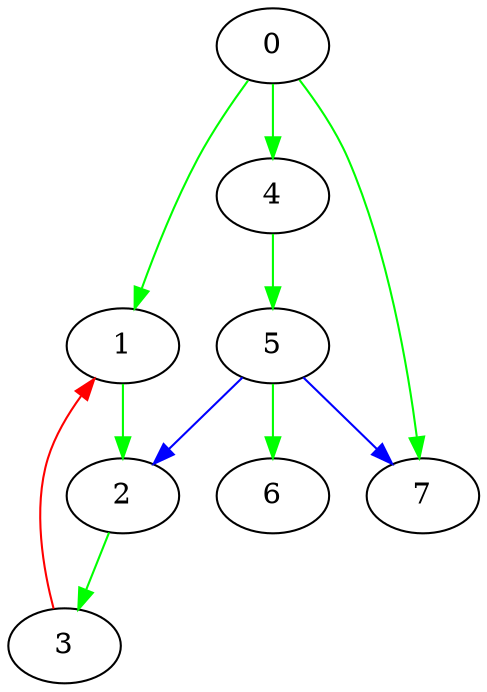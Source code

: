 digraph G {
  0 -> 1 [color=green]
  0 -> 4 [color=green]
  0 -> 7 [color=green]
  1 -> 2 [color=green]
  2 -> 3 [color=green]
  3 -> 1 [color=red]
  4 -> 5 [color=green]
  5 -> 2 [color=blue]
  5 -> 6 [color=green]
  5 -> 7 [color=blue]
}